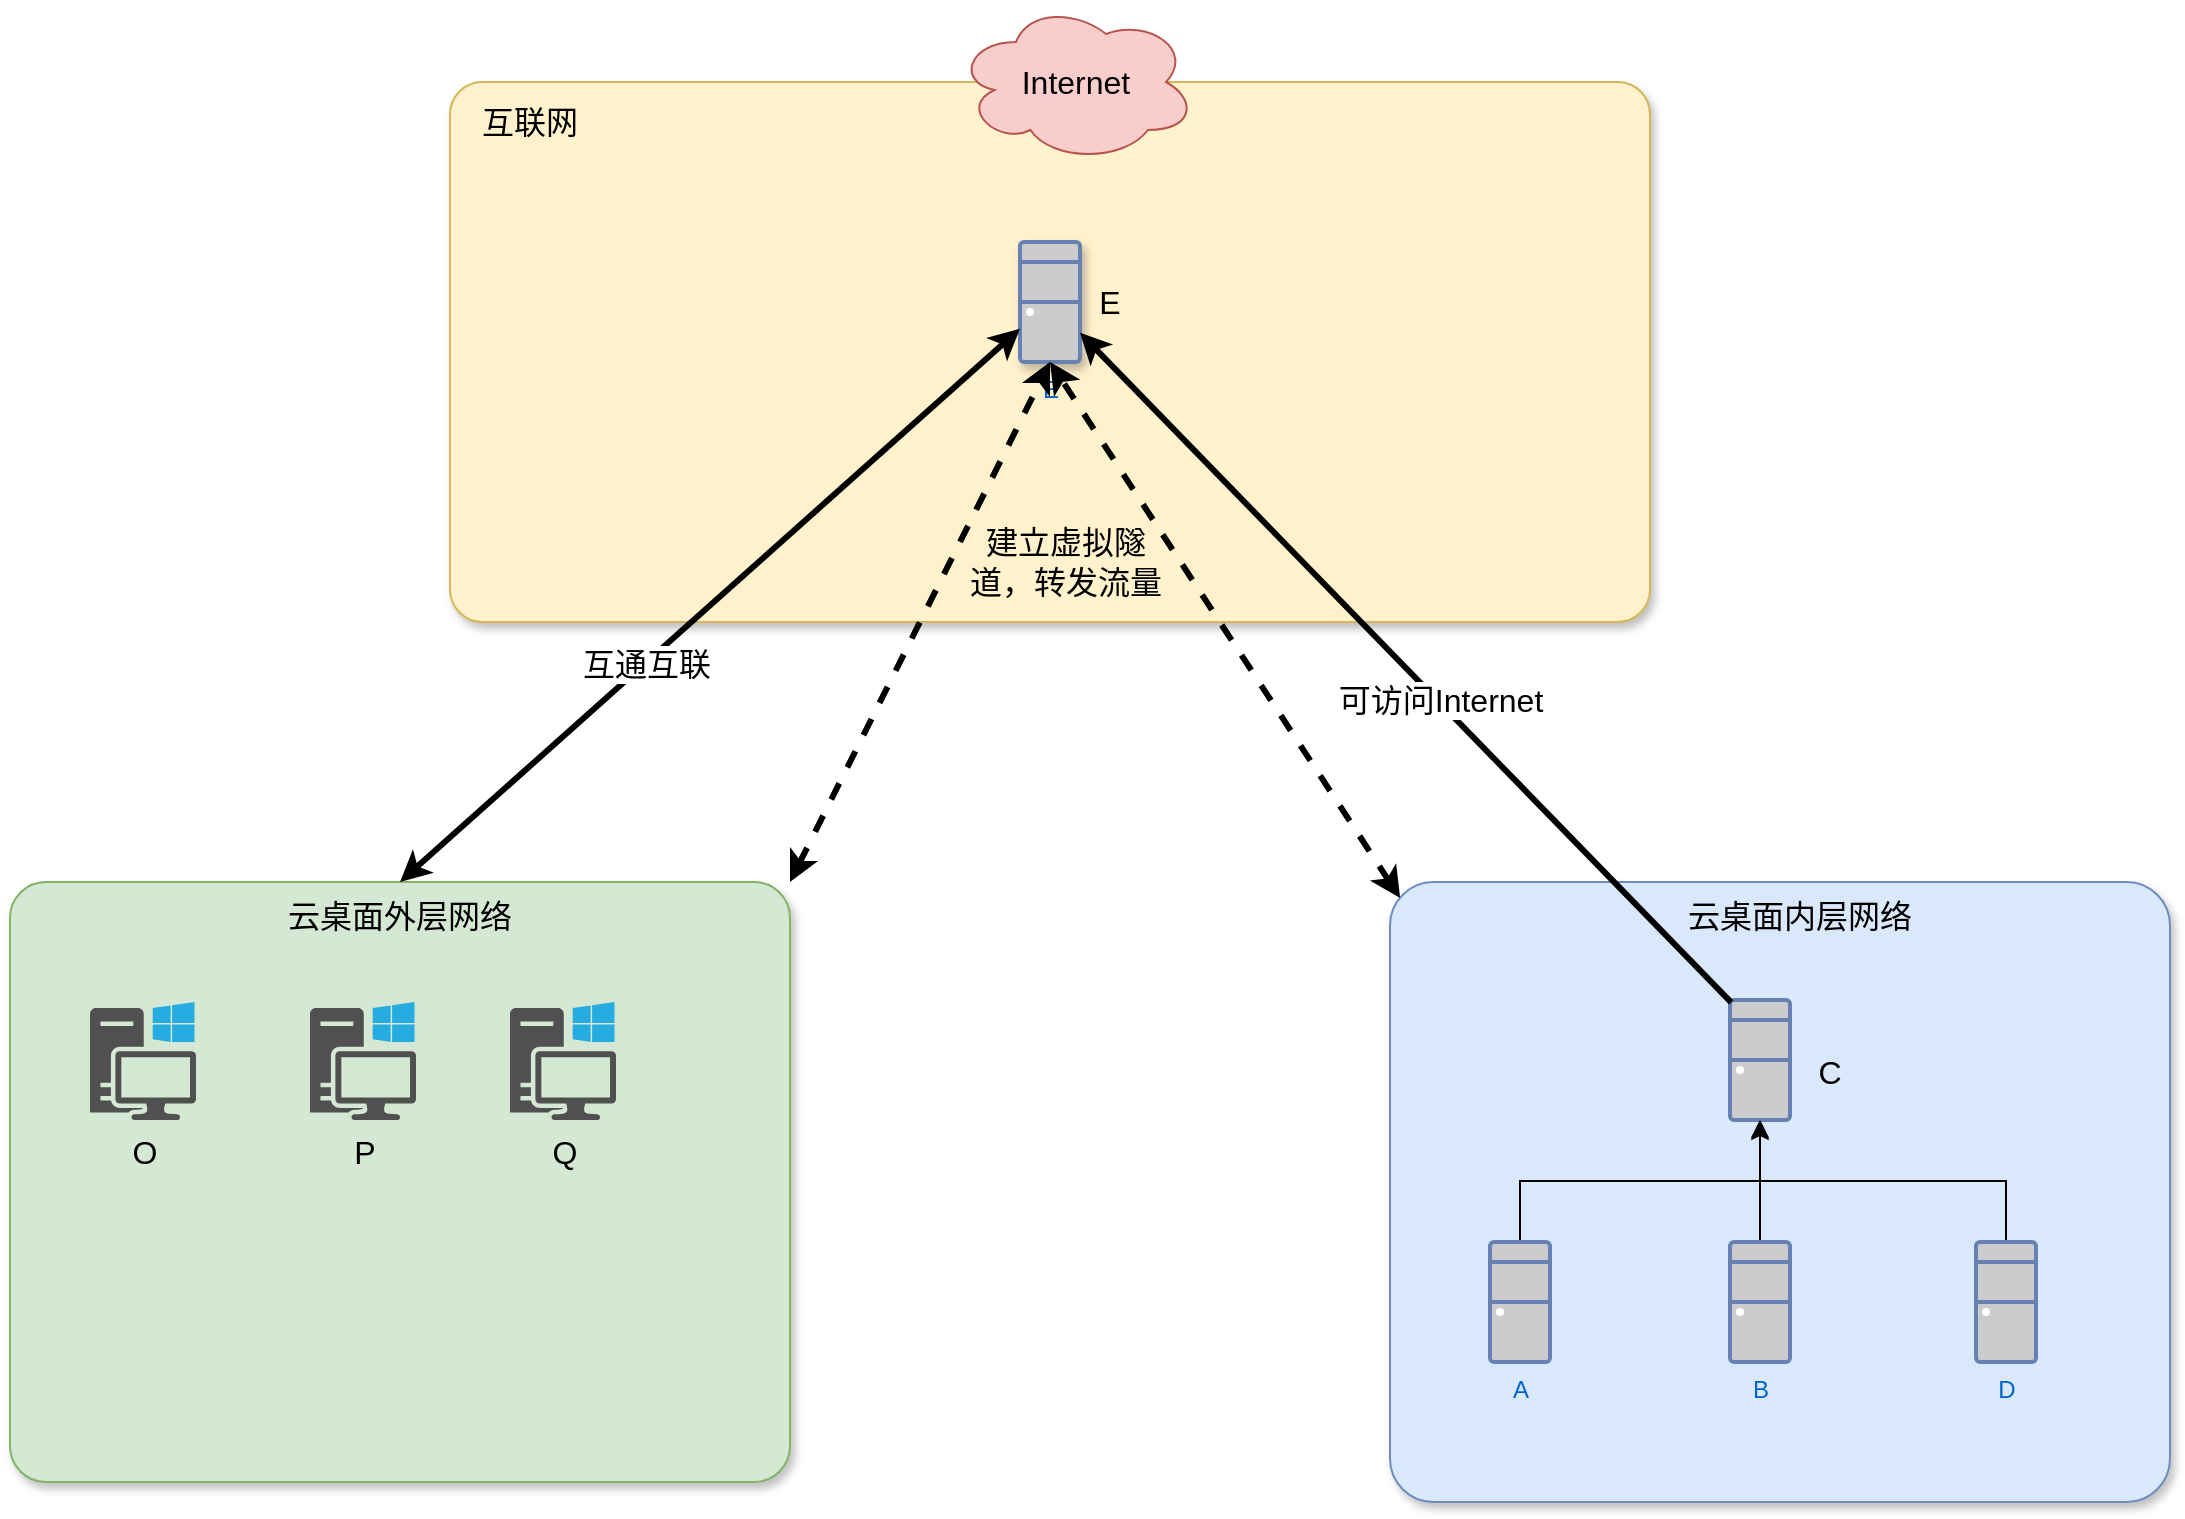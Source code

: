 <mxfile version="14.1.2" type="github">
  <diagram id="2o_S6m8AGe0aLNlwkB8m" name="Page-1">
    <mxGraphModel dx="1422" dy="762" grid="1" gridSize="10" guides="1" tooltips="1" connect="1" arrows="1" fold="1" page="1" pageScale="1" pageWidth="827" pageHeight="1169" math="0" shadow="0">
      <root>
        <mxCell id="0" />
        <mxCell id="1" parent="0" />
        <mxCell id="ZwNErVk4smQ6sCANkdnV-6" value="" style="rounded=1;whiteSpace=wrap;html=1;fontSize=16;fillColor=#d5e8d4;strokeColor=#82b366;sketch=0;shadow=1;arcSize=6;" vertex="1" parent="1">
          <mxGeometry x="40" y="480" width="390" height="300" as="geometry" />
        </mxCell>
        <mxCell id="ZwNErVk4smQ6sCANkdnV-7" value="云桌面外层网络" style="text;html=1;strokeColor=none;fillColor=none;align=center;verticalAlign=middle;whiteSpace=wrap;rounded=0;fontSize=16;" vertex="1" parent="1">
          <mxGeometry x="170" y="487" width="130" height="20" as="geometry" />
        </mxCell>
        <mxCell id="ZwNErVk4smQ6sCANkdnV-8" value="" style="rounded=1;whiteSpace=wrap;html=1;fontSize=16;shadow=1;arcSize=7;fillColor=#dae8fc;strokeColor=#6c8ebf;" vertex="1" parent="1">
          <mxGeometry x="730" y="480" width="390" height="310" as="geometry" />
        </mxCell>
        <mxCell id="ZwNErVk4smQ6sCANkdnV-9" value="云桌面内层网络" style="text;html=1;strokeColor=none;fillColor=none;align=center;verticalAlign=middle;whiteSpace=wrap;rounded=0;fontSize=16;" vertex="1" parent="1">
          <mxGeometry x="870" y="487" width="130" height="20" as="geometry" />
        </mxCell>
        <mxCell id="ZwNErVk4smQ6sCANkdnV-35" style="edgeStyle=orthogonalEdgeStyle;rounded=0;orthogonalLoop=1;jettySize=auto;html=1;exitX=0.5;exitY=0;exitDx=0;exitDy=0;exitPerimeter=0;entryX=0.5;entryY=1;entryDx=0;entryDy=0;entryPerimeter=0;fontSize=16;" edge="1" parent="1" source="ZwNErVk4smQ6sCANkdnV-10" target="ZwNErVk4smQ6sCANkdnV-12">
          <mxGeometry relative="1" as="geometry" />
        </mxCell>
        <mxCell id="ZwNErVk4smQ6sCANkdnV-10" value="A" style="fontColor=#0066CC;verticalAlign=top;verticalLabelPosition=bottom;labelPosition=center;align=center;html=1;outlineConnect=0;fillColor=#CCCCCC;strokeColor=#6881B3;gradientColor=none;gradientDirection=north;strokeWidth=2;shape=mxgraph.networks.desktop_pc;" vertex="1" parent="1">
          <mxGeometry x="780" y="660" width="30" height="60" as="geometry" />
        </mxCell>
        <mxCell id="ZwNErVk4smQ6sCANkdnV-36" style="edgeStyle=orthogonalEdgeStyle;rounded=0;orthogonalLoop=1;jettySize=auto;html=1;exitX=0.5;exitY=0;exitDx=0;exitDy=0;exitPerimeter=0;fontSize=16;" edge="1" parent="1" source="ZwNErVk4smQ6sCANkdnV-11">
          <mxGeometry relative="1" as="geometry">
            <mxPoint x="915" y="600" as="targetPoint" />
          </mxGeometry>
        </mxCell>
        <mxCell id="ZwNErVk4smQ6sCANkdnV-11" value="B" style="fontColor=#0066CC;verticalAlign=top;verticalLabelPosition=bottom;labelPosition=center;align=center;html=1;outlineConnect=0;fillColor=#CCCCCC;strokeColor=#6881B3;gradientColor=none;gradientDirection=north;strokeWidth=2;shape=mxgraph.networks.desktop_pc;" vertex="1" parent="1">
          <mxGeometry x="900" y="660" width="30" height="60" as="geometry" />
        </mxCell>
        <mxCell id="ZwNErVk4smQ6sCANkdnV-12" value="" style="fontColor=#0066CC;verticalAlign=top;verticalLabelPosition=bottom;labelPosition=center;align=center;html=1;outlineConnect=0;fillColor=#CCCCCC;strokeColor=#6881B3;gradientColor=none;gradientDirection=north;strokeWidth=2;shape=mxgraph.networks.desktop_pc;" vertex="1" parent="1">
          <mxGeometry x="900" y="539" width="30" height="60" as="geometry" />
        </mxCell>
        <mxCell id="ZwNErVk4smQ6sCANkdnV-37" style="edgeStyle=orthogonalEdgeStyle;rounded=0;orthogonalLoop=1;jettySize=auto;html=1;exitX=0.5;exitY=0;exitDx=0;exitDy=0;exitPerimeter=0;fontSize=16;entryX=0.5;entryY=1;entryDx=0;entryDy=0;entryPerimeter=0;" edge="1" parent="1" source="ZwNErVk4smQ6sCANkdnV-13" target="ZwNErVk4smQ6sCANkdnV-12">
          <mxGeometry relative="1" as="geometry">
            <mxPoint x="910" y="610" as="targetPoint" />
          </mxGeometry>
        </mxCell>
        <mxCell id="ZwNErVk4smQ6sCANkdnV-13" value="D" style="fontColor=#0066CC;verticalAlign=top;verticalLabelPosition=bottom;labelPosition=center;align=center;html=1;outlineConnect=0;fillColor=#CCCCCC;strokeColor=#6881B3;gradientColor=none;gradientDirection=north;strokeWidth=2;shape=mxgraph.networks.desktop_pc;" vertex="1" parent="1">
          <mxGeometry x="1023" y="660" width="30" height="60" as="geometry" />
        </mxCell>
        <mxCell id="ZwNErVk4smQ6sCANkdnV-14" value="O" style="pointerEvents=1;shadow=0;dashed=0;html=1;strokeColor=none;fillColor=#505050;labelPosition=center;verticalLabelPosition=bottom;verticalAlign=top;outlineConnect=0;align=center;shape=mxgraph.office.devices.workstation_pc;rounded=1;fontSize=16;" vertex="1" parent="1">
          <mxGeometry x="80" y="540" width="53" height="59" as="geometry" />
        </mxCell>
        <mxCell id="ZwNErVk4smQ6sCANkdnV-15" value="P" style="pointerEvents=1;shadow=0;dashed=0;html=1;strokeColor=none;fillColor=#505050;labelPosition=center;verticalLabelPosition=bottom;verticalAlign=top;outlineConnect=0;align=center;shape=mxgraph.office.devices.workstation_pc;rounded=1;fontSize=16;" vertex="1" parent="1">
          <mxGeometry x="190" y="540" width="53" height="59" as="geometry" />
        </mxCell>
        <mxCell id="ZwNErVk4smQ6sCANkdnV-16" value="Q" style="pointerEvents=1;shadow=0;dashed=0;html=1;strokeColor=none;fillColor=#505050;labelPosition=center;verticalLabelPosition=bottom;verticalAlign=top;outlineConnect=0;align=center;shape=mxgraph.office.devices.workstation_pc;rounded=1;fontSize=16;" vertex="1" parent="1">
          <mxGeometry x="290" y="540" width="53" height="59" as="geometry" />
        </mxCell>
        <mxCell id="ZwNErVk4smQ6sCANkdnV-19" value="" style="rounded=1;whiteSpace=wrap;html=1;fontSize=16;fillColor=#fff2cc;strokeColor=#d6b656;sketch=0;shadow=1;arcSize=6;" vertex="1" parent="1">
          <mxGeometry x="260" y="80" width="600" height="270" as="geometry" />
        </mxCell>
        <mxCell id="ZwNErVk4smQ6sCANkdnV-2" value="Internet" style="ellipse;shape=cloud;whiteSpace=wrap;html=1;fontSize=16;fillColor=#f8cecc;strokeColor=#b85450;" vertex="1" parent="1">
          <mxGeometry x="513" y="40" width="120" height="80" as="geometry" />
        </mxCell>
        <mxCell id="ZwNErVk4smQ6sCANkdnV-20" value="E" style="fontColor=#0066CC;verticalAlign=top;verticalLabelPosition=bottom;labelPosition=center;align=center;html=1;outlineConnect=0;fillColor=#CCCCCC;strokeColor=#6881B3;gradientColor=none;gradientDirection=north;strokeWidth=2;shape=mxgraph.networks.desktop_pc;rounded=1;shadow=1;sketch=0;" vertex="1" parent="1">
          <mxGeometry x="545" y="160" width="30" height="60" as="geometry" />
        </mxCell>
        <mxCell id="ZwNErVk4smQ6sCANkdnV-23" value="" style="endArrow=classic;startArrow=classic;html=1;fontSize=16;exitX=0.5;exitY=0;exitDx=0;exitDy=0;strokeWidth=3;" edge="1" parent="1" source="ZwNErVk4smQ6sCANkdnV-6" target="ZwNErVk4smQ6sCANkdnV-20">
          <mxGeometry width="50" height="50" relative="1" as="geometry">
            <mxPoint x="400" y="300" as="sourcePoint" />
            <mxPoint x="450" y="250" as="targetPoint" />
          </mxGeometry>
        </mxCell>
        <mxCell id="ZwNErVk4smQ6sCANkdnV-24" value="互通互联" style="edgeLabel;html=1;align=center;verticalAlign=middle;resizable=0;points=[];fontSize=16;" vertex="1" connectable="0" parent="ZwNErVk4smQ6sCANkdnV-23">
          <mxGeometry x="-0.209" relative="1" as="geometry">
            <mxPoint as="offset" />
          </mxGeometry>
        </mxCell>
        <mxCell id="ZwNErVk4smQ6sCANkdnV-17" value="互联网" style="text;html=1;strokeColor=none;fillColor=none;align=center;verticalAlign=middle;whiteSpace=wrap;rounded=0;fontSize=16;" vertex="1" parent="1">
          <mxGeometry x="234.5" y="90" width="130" height="20" as="geometry" />
        </mxCell>
        <mxCell id="ZwNErVk4smQ6sCANkdnV-32" value="建立虚拟隧道，转发流量" style="text;html=1;strokeColor=none;fillColor=none;align=center;verticalAlign=middle;whiteSpace=wrap;rounded=0;shadow=1;sketch=0;fontSize=16;" vertex="1" parent="1">
          <mxGeometry x="513" y="310" width="110" height="20" as="geometry" />
        </mxCell>
        <mxCell id="ZwNErVk4smQ6sCANkdnV-38" value="C" style="text;html=1;strokeColor=none;fillColor=none;align=center;verticalAlign=middle;whiteSpace=wrap;rounded=0;shadow=1;sketch=0;fontSize=16;" vertex="1" parent="1">
          <mxGeometry x="930" y="565" width="40" height="20" as="geometry" />
        </mxCell>
        <mxCell id="ZwNErVk4smQ6sCANkdnV-42" value="" style="endArrow=classic;html=1;fontSize=16;exitX=0.02;exitY=0.02;exitDx=0;exitDy=0;exitPerimeter=0;strokeWidth=3;" edge="1" parent="1" source="ZwNErVk4smQ6sCANkdnV-12" target="ZwNErVk4smQ6sCANkdnV-20">
          <mxGeometry width="50" height="50" relative="1" as="geometry">
            <mxPoint x="870" y="410" as="sourcePoint" />
            <mxPoint x="910" y="330" as="targetPoint" />
          </mxGeometry>
        </mxCell>
        <mxCell id="ZwNErVk4smQ6sCANkdnV-43" value="可访问Internet" style="edgeLabel;html=1;align=center;verticalAlign=middle;resizable=0;points=[];fontSize=16;" vertex="1" connectable="0" parent="ZwNErVk4smQ6sCANkdnV-42">
          <mxGeometry x="-0.098" y="-1" relative="1" as="geometry">
            <mxPoint as="offset" />
          </mxGeometry>
        </mxCell>
        <mxCell id="ZwNErVk4smQ6sCANkdnV-44" value="" style="endArrow=classic;dashed=1;html=1;shadow=0;strokeWidth=3;fontSize=16;entryX=0.5;entryY=1;entryDx=0;entryDy=0;entryPerimeter=0;exitX=1;exitY=0;exitDx=0;exitDy=0;startArrow=classic;startFill=1;endFill=1;" edge="1" parent="1" source="ZwNErVk4smQ6sCANkdnV-6" target="ZwNErVk4smQ6sCANkdnV-20">
          <mxGeometry width="50" height="50" relative="1" as="geometry">
            <mxPoint x="430" y="470" as="sourcePoint" />
            <mxPoint x="480" y="420" as="targetPoint" />
          </mxGeometry>
        </mxCell>
        <mxCell id="ZwNErVk4smQ6sCANkdnV-45" value="" style="endArrow=classic;dashed=1;html=1;shadow=0;strokeWidth=3;fontSize=16;entryX=0.5;entryY=1;entryDx=0;entryDy=0;entryPerimeter=0;startArrow=classic;startFill=1;endFill=1;exitX=0.013;exitY=0.026;exitDx=0;exitDy=0;exitPerimeter=0;" edge="1" parent="1" source="ZwNErVk4smQ6sCANkdnV-8" target="ZwNErVk4smQ6sCANkdnV-20">
          <mxGeometry width="50" height="50" relative="1" as="geometry">
            <mxPoint x="360" y="507" as="sourcePoint" />
            <mxPoint x="537" y="230" as="targetPoint" />
          </mxGeometry>
        </mxCell>
        <mxCell id="ZwNErVk4smQ6sCANkdnV-46" value="E" style="text;html=1;strokeColor=none;fillColor=none;align=center;verticalAlign=middle;whiteSpace=wrap;rounded=0;shadow=1;sketch=0;fontSize=16;" vertex="1" parent="1">
          <mxGeometry x="570" y="180" width="40" height="20" as="geometry" />
        </mxCell>
      </root>
    </mxGraphModel>
  </diagram>
</mxfile>
